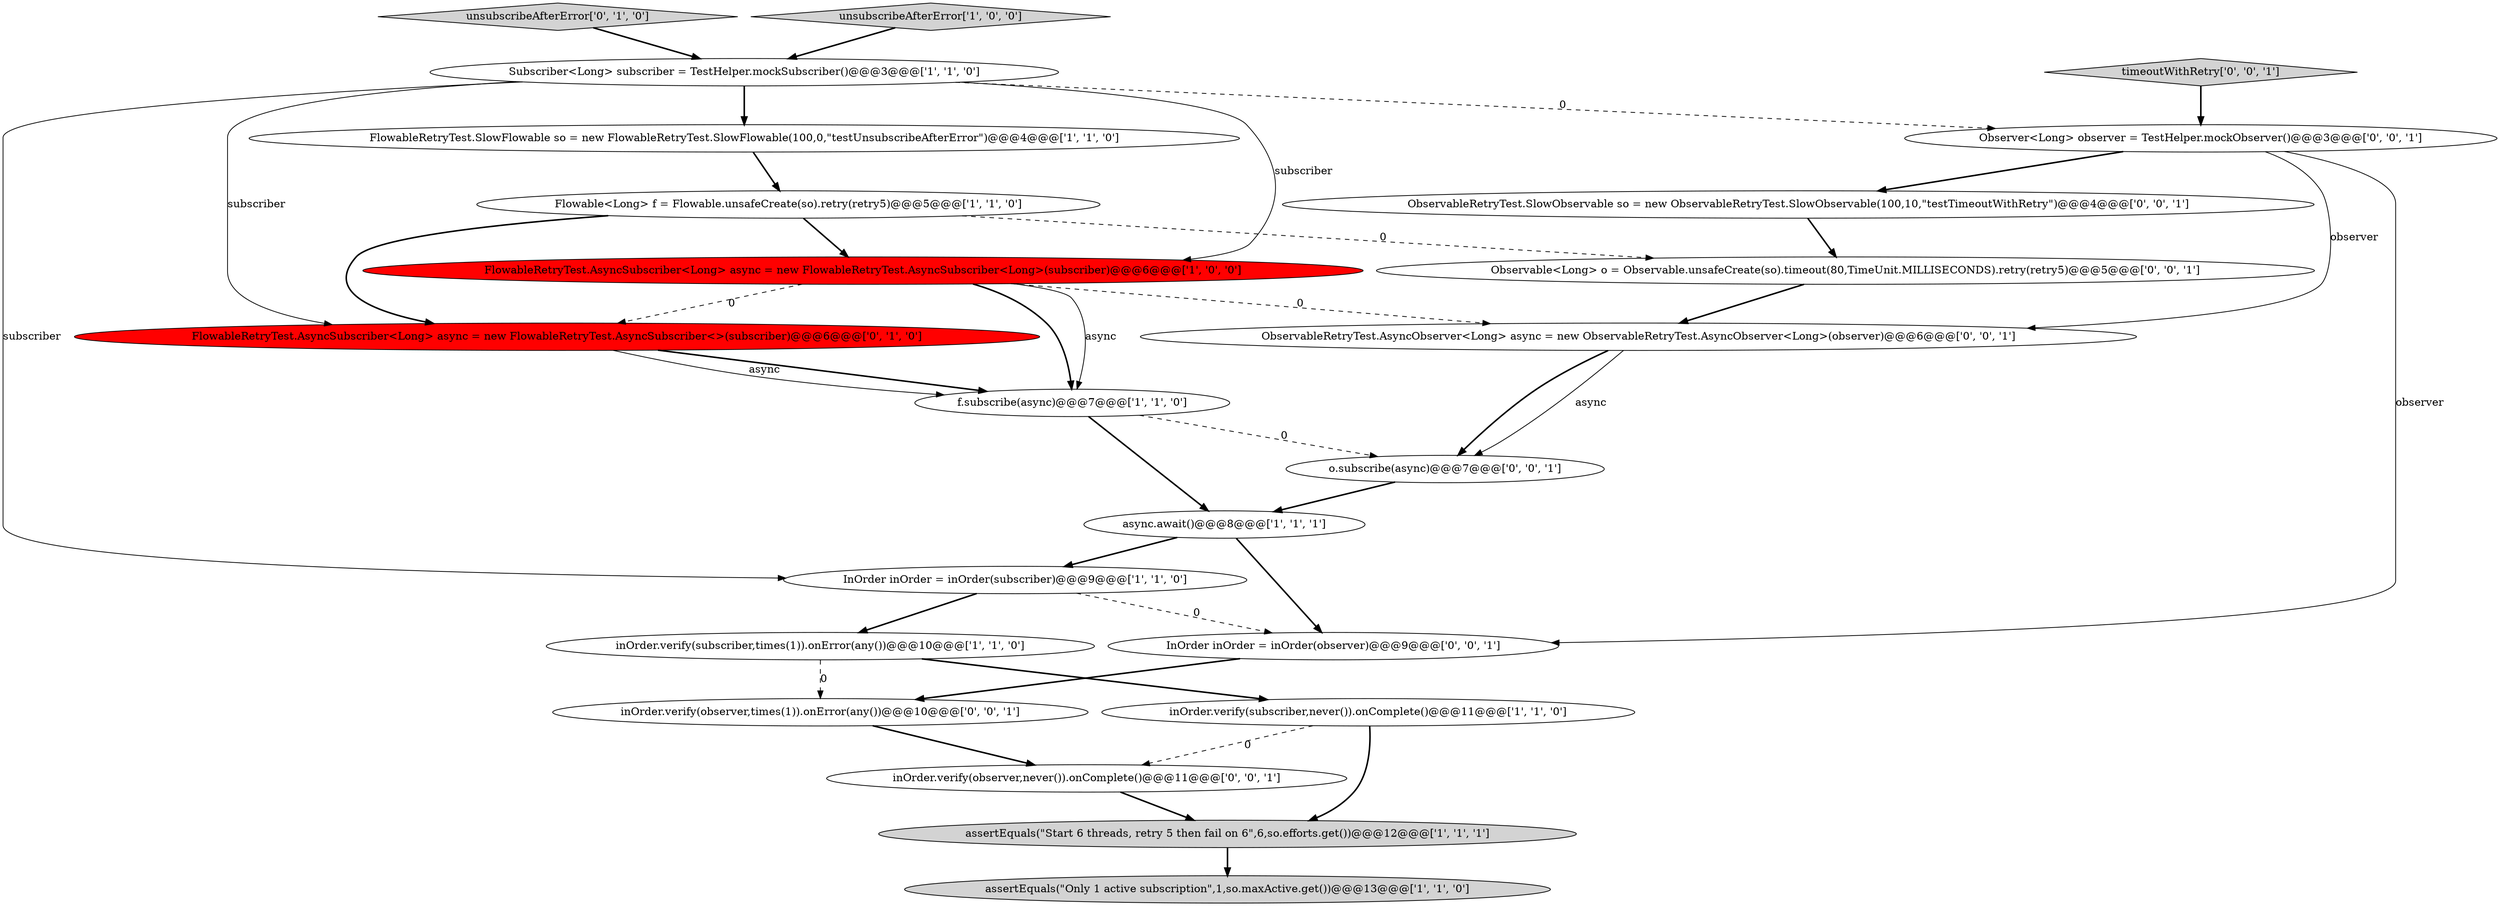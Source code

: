 digraph {
12 [style = filled, label = "FlowableRetryTest.AsyncSubscriber<Long> async = new FlowableRetryTest.AsyncSubscriber<>(subscriber)@@@6@@@['0', '1', '0']", fillcolor = red, shape = ellipse image = "AAA1AAABBB2BBB"];
20 [style = filled, label = "timeoutWithRetry['0', '0', '1']", fillcolor = lightgray, shape = diamond image = "AAA0AAABBB3BBB"];
0 [style = filled, label = "Subscriber<Long> subscriber = TestHelper.mockSubscriber()@@@3@@@['1', '1', '0']", fillcolor = white, shape = ellipse image = "AAA0AAABBB1BBB"];
13 [style = filled, label = "unsubscribeAfterError['0', '1', '0']", fillcolor = lightgray, shape = diamond image = "AAA0AAABBB2BBB"];
16 [style = filled, label = "o.subscribe(async)@@@7@@@['0', '0', '1']", fillcolor = white, shape = ellipse image = "AAA0AAABBB3BBB"];
4 [style = filled, label = "assertEquals(\"Start 6 threads, retry 5 then fail on 6\",6,so.efforts.get())@@@12@@@['1', '1', '1']", fillcolor = lightgray, shape = ellipse image = "AAA0AAABBB1BBB"];
14 [style = filled, label = "Observer<Long> observer = TestHelper.mockObserver()@@@3@@@['0', '0', '1']", fillcolor = white, shape = ellipse image = "AAA0AAABBB3BBB"];
3 [style = filled, label = "inOrder.verify(subscriber,times(1)).onError(any())@@@10@@@['1', '1', '0']", fillcolor = white, shape = ellipse image = "AAA0AAABBB1BBB"];
6 [style = filled, label = "FlowableRetryTest.AsyncSubscriber<Long> async = new FlowableRetryTest.AsyncSubscriber<Long>(subscriber)@@@6@@@['1', '0', '0']", fillcolor = red, shape = ellipse image = "AAA1AAABBB1BBB"];
10 [style = filled, label = "async.await()@@@8@@@['1', '1', '1']", fillcolor = white, shape = ellipse image = "AAA0AAABBB1BBB"];
2 [style = filled, label = "InOrder inOrder = inOrder(subscriber)@@@9@@@['1', '1', '0']", fillcolor = white, shape = ellipse image = "AAA0AAABBB1BBB"];
17 [style = filled, label = "InOrder inOrder = inOrder(observer)@@@9@@@['0', '0', '1']", fillcolor = white, shape = ellipse image = "AAA0AAABBB3BBB"];
11 [style = filled, label = "FlowableRetryTest.SlowFlowable so = new FlowableRetryTest.SlowFlowable(100,0,\"testUnsubscribeAfterError\")@@@4@@@['1', '1', '0']", fillcolor = white, shape = ellipse image = "AAA0AAABBB1BBB"];
5 [style = filled, label = "Flowable<Long> f = Flowable.unsafeCreate(so).retry(retry5)@@@5@@@['1', '1', '0']", fillcolor = white, shape = ellipse image = "AAA0AAABBB1BBB"];
15 [style = filled, label = "Observable<Long> o = Observable.unsafeCreate(so).timeout(80,TimeUnit.MILLISECONDS).retry(retry5)@@@5@@@['0', '0', '1']", fillcolor = white, shape = ellipse image = "AAA0AAABBB3BBB"];
22 [style = filled, label = "inOrder.verify(observer,times(1)).onError(any())@@@10@@@['0', '0', '1']", fillcolor = white, shape = ellipse image = "AAA0AAABBB3BBB"];
21 [style = filled, label = "ObservableRetryTest.AsyncObserver<Long> async = new ObservableRetryTest.AsyncObserver<Long>(observer)@@@6@@@['0', '0', '1']", fillcolor = white, shape = ellipse image = "AAA0AAABBB3BBB"];
7 [style = filled, label = "f.subscribe(async)@@@7@@@['1', '1', '0']", fillcolor = white, shape = ellipse image = "AAA0AAABBB1BBB"];
18 [style = filled, label = "inOrder.verify(observer,never()).onComplete()@@@11@@@['0', '0', '1']", fillcolor = white, shape = ellipse image = "AAA0AAABBB3BBB"];
8 [style = filled, label = "inOrder.verify(subscriber,never()).onComplete()@@@11@@@['1', '1', '0']", fillcolor = white, shape = ellipse image = "AAA0AAABBB1BBB"];
1 [style = filled, label = "unsubscribeAfterError['1', '0', '0']", fillcolor = lightgray, shape = diamond image = "AAA0AAABBB1BBB"];
9 [style = filled, label = "assertEquals(\"Only 1 active subscription\",1,so.maxActive.get())@@@13@@@['1', '1', '0']", fillcolor = lightgray, shape = ellipse image = "AAA0AAABBB1BBB"];
19 [style = filled, label = "ObservableRetryTest.SlowObservable so = new ObservableRetryTest.SlowObservable(100,10,\"testTimeoutWithRetry\")@@@4@@@['0', '0', '1']", fillcolor = white, shape = ellipse image = "AAA0AAABBB3BBB"];
4->9 [style = bold, label=""];
6->21 [style = dashed, label="0"];
21->16 [style = solid, label="async"];
6->7 [style = solid, label="async"];
7->10 [style = bold, label=""];
16->10 [style = bold, label=""];
15->21 [style = bold, label=""];
7->16 [style = dashed, label="0"];
0->12 [style = solid, label="subscriber"];
2->3 [style = bold, label=""];
14->17 [style = solid, label="observer"];
0->11 [style = bold, label=""];
14->19 [style = bold, label=""];
10->17 [style = bold, label=""];
20->14 [style = bold, label=""];
3->22 [style = dashed, label="0"];
1->0 [style = bold, label=""];
17->22 [style = bold, label=""];
2->17 [style = dashed, label="0"];
12->7 [style = bold, label=""];
12->7 [style = solid, label="async"];
6->12 [style = dashed, label="0"];
0->6 [style = solid, label="subscriber"];
0->14 [style = dashed, label="0"];
14->21 [style = solid, label="observer"];
11->5 [style = bold, label=""];
22->18 [style = bold, label=""];
5->6 [style = bold, label=""];
18->4 [style = bold, label=""];
5->12 [style = bold, label=""];
3->8 [style = bold, label=""];
21->16 [style = bold, label=""];
8->18 [style = dashed, label="0"];
10->2 [style = bold, label=""];
8->4 [style = bold, label=""];
19->15 [style = bold, label=""];
6->7 [style = bold, label=""];
0->2 [style = solid, label="subscriber"];
5->15 [style = dashed, label="0"];
13->0 [style = bold, label=""];
}
